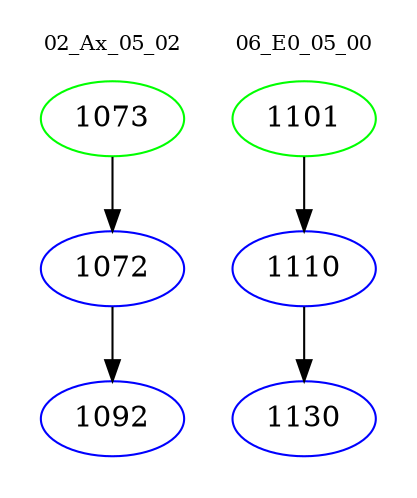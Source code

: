 digraph{
subgraph cluster_0 {
color = white
label = "02_Ax_05_02";
fontsize=10;
T0_1073 [label="1073", color="green"]
T0_1073 -> T0_1072 [color="black"]
T0_1072 [label="1072", color="blue"]
T0_1072 -> T0_1092 [color="black"]
T0_1092 [label="1092", color="blue"]
}
subgraph cluster_1 {
color = white
label = "06_E0_05_00";
fontsize=10;
T1_1101 [label="1101", color="green"]
T1_1101 -> T1_1110 [color="black"]
T1_1110 [label="1110", color="blue"]
T1_1110 -> T1_1130 [color="black"]
T1_1130 [label="1130", color="blue"]
}
}

